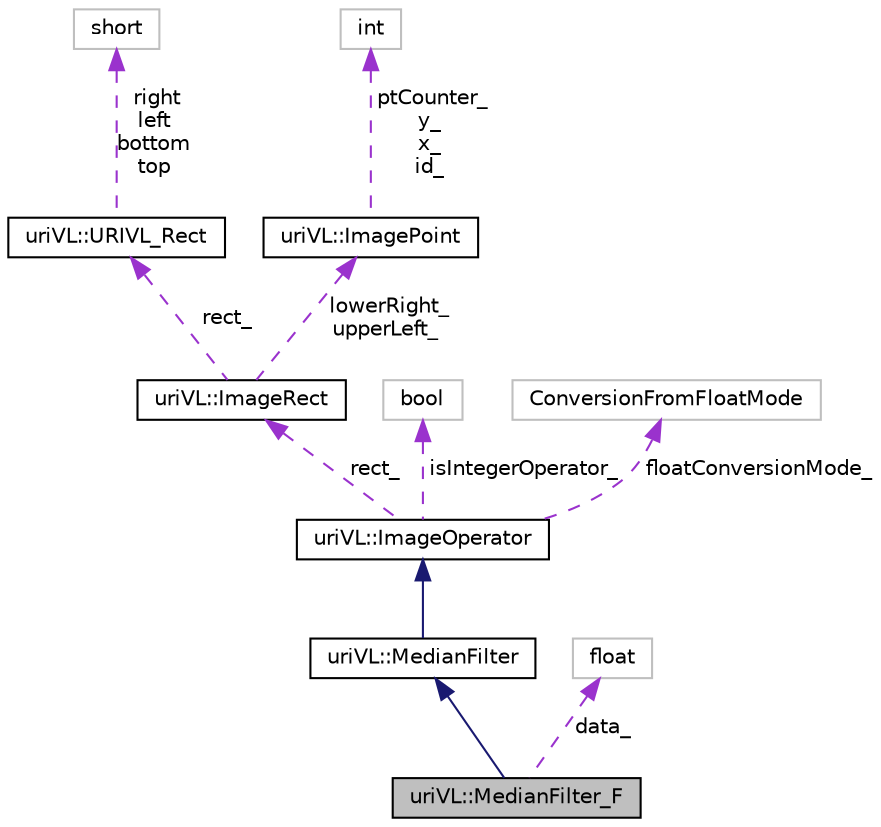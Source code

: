digraph "uriVL::MedianFilter_F"
{
  edge [fontname="Helvetica",fontsize="10",labelfontname="Helvetica",labelfontsize="10"];
  node [fontname="Helvetica",fontsize="10",shape=record];
  Node1 [label="uriVL::MedianFilter_F",height=0.2,width=0.4,color="black", fillcolor="grey75", style="filled", fontcolor="black"];
  Node2 -> Node1 [dir="back",color="midnightblue",fontsize="10",style="solid",fontname="Helvetica"];
  Node2 [label="uriVL::MedianFilter",height=0.2,width=0.4,color="black", fillcolor="white", style="filled",URL="$classuriVL_1_1MedianFilter.html",tooltip="MedianFilter class. "];
  Node3 -> Node2 [dir="back",color="midnightblue",fontsize="10",style="solid",fontname="Helvetica"];
  Node3 [label="uriVL::ImageOperator",height=0.2,width=0.4,color="black", fillcolor="white", style="filled",URL="$classuriVL_1_1ImageOperator.html",tooltip="Virtual parent class for all image operators (operators that are applied to a raster image and produc..."];
  Node4 -> Node3 [dir="back",color="darkorchid3",fontsize="10",style="dashed",label=" rect_" ,fontname="Helvetica"];
  Node4 [label="uriVL::ImageRect",height=0.2,width=0.4,color="black", fillcolor="white", style="filled",URL="$classuriVL_1_1ImageRect.html",tooltip="Implements the ImageRect class. "];
  Node5 -> Node4 [dir="back",color="darkorchid3",fontsize="10",style="dashed",label=" rect_" ,fontname="Helvetica"];
  Node5 [label="uriVL::URIVL_Rect",height=0.2,width=0.4,color="black", fillcolor="white", style="filled",URL="$structuriVL_1_1URIVL__Rect.html",tooltip="For platforms not supported by Quicktime, we need to define Rect. "];
  Node6 -> Node5 [dir="back",color="darkorchid3",fontsize="10",style="dashed",label=" right\nleft\nbottom\ntop" ,fontname="Helvetica"];
  Node6 [label="short",height=0.2,width=0.4,color="grey75", fillcolor="white", style="filled"];
  Node7 -> Node4 [dir="back",color="darkorchid3",fontsize="10",style="dashed",label=" lowerRight_\nupperLeft_" ,fontname="Helvetica"];
  Node7 [label="uriVL::ImagePoint",height=0.2,width=0.4,color="black", fillcolor="white", style="filled",URL="$classuriVL_1_1ImagePoint.html",tooltip="Implements the ImagePoint class. "];
  Node8 -> Node7 [dir="back",color="darkorchid3",fontsize="10",style="dashed",label=" ptCounter_\ny_\nx_\nid_" ,fontname="Helvetica"];
  Node8 [label="int",height=0.2,width=0.4,color="grey75", fillcolor="white", style="filled"];
  Node9 -> Node3 [dir="back",color="darkorchid3",fontsize="10",style="dashed",label=" isIntegerOperator_" ,fontname="Helvetica"];
  Node9 [label="bool",height=0.2,width=0.4,color="grey75", fillcolor="white", style="filled"];
  Node10 -> Node3 [dir="back",color="darkorchid3",fontsize="10",style="dashed",label=" floatConversionMode_" ,fontname="Helvetica"];
  Node10 [label="ConversionFromFloatMode",height=0.2,width=0.4,color="grey75", fillcolor="white", style="filled"];
  Node11 -> Node1 [dir="back",color="darkorchid3",fontsize="10",style="dashed",label=" data_" ,fontname="Helvetica"];
  Node11 [label="float",height=0.2,width=0.4,color="grey75", fillcolor="white", style="filled"];
}
